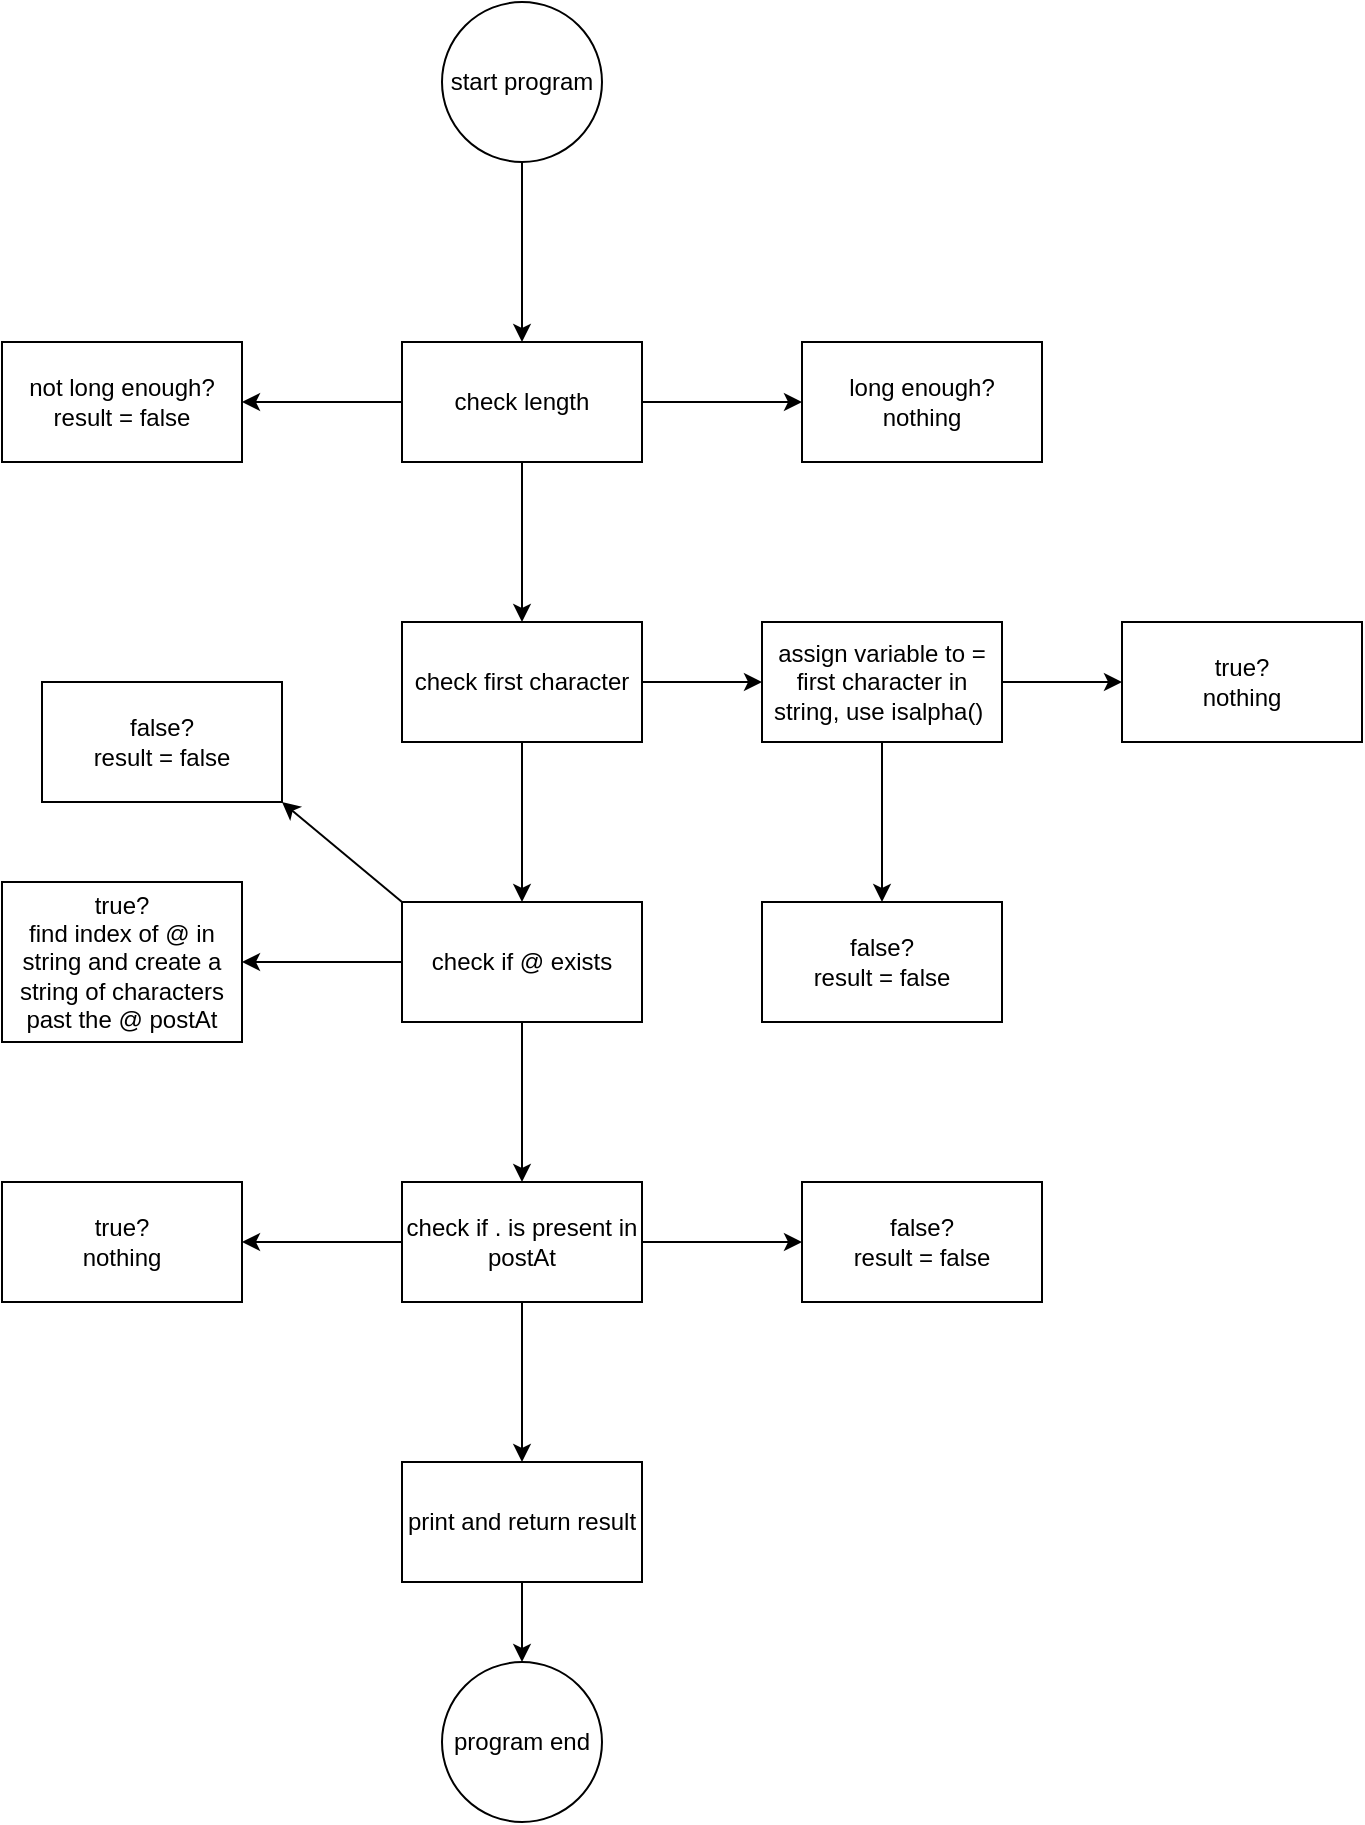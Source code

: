 <mxfile>
    <diagram id="eXQVTyb2f4fqpCs7txeJ" name="Page-1">
        <mxGraphModel dx="608" dy="288" grid="1" gridSize="10" guides="1" tooltips="1" connect="1" arrows="1" fold="1" page="1" pageScale="1" pageWidth="850" pageHeight="1100" math="0" shadow="0">
            <root>
                <mxCell id="0"/>
                <mxCell id="1" parent="0"/>
                <mxCell id="4" value="" style="edgeStyle=none;html=1;" edge="1" parent="1" source="2" target="3">
                    <mxGeometry relative="1" as="geometry"/>
                </mxCell>
                <mxCell id="2" value="start program" style="ellipse;whiteSpace=wrap;html=1;aspect=fixed;" vertex="1" parent="1">
                    <mxGeometry x="280" y="120" width="80" height="80" as="geometry"/>
                </mxCell>
                <mxCell id="6" value="" style="edgeStyle=none;html=1;" edge="1" parent="1" source="3" target="5">
                    <mxGeometry relative="1" as="geometry"/>
                </mxCell>
                <mxCell id="8" value="" style="edgeStyle=none;html=1;" edge="1" parent="1" source="3" target="7">
                    <mxGeometry relative="1" as="geometry"/>
                </mxCell>
                <mxCell id="10" value="" style="edgeStyle=none;html=1;" edge="1" parent="1" source="3" target="9">
                    <mxGeometry relative="1" as="geometry"/>
                </mxCell>
                <mxCell id="3" value="check length" style="whiteSpace=wrap;html=1;" vertex="1" parent="1">
                    <mxGeometry x="260" y="290" width="120" height="60" as="geometry"/>
                </mxCell>
                <mxCell id="12" style="edgeStyle=none;html=1;exitX=1;exitY=0.5;exitDx=0;exitDy=0;entryX=0;entryY=0.5;entryDx=0;entryDy=0;" edge="1" parent="1" source="5" target="11">
                    <mxGeometry relative="1" as="geometry"/>
                </mxCell>
                <mxCell id="18" value="" style="edgeStyle=none;html=1;" edge="1" parent="1" source="5" target="17">
                    <mxGeometry relative="1" as="geometry"/>
                </mxCell>
                <mxCell id="5" value="check first character" style="whiteSpace=wrap;html=1;" vertex="1" parent="1">
                    <mxGeometry x="260" y="430" width="120" height="60" as="geometry"/>
                </mxCell>
                <mxCell id="7" value="long enough? &lt;br&gt;nothing" style="whiteSpace=wrap;html=1;" vertex="1" parent="1">
                    <mxGeometry x="460" y="290" width="120" height="60" as="geometry"/>
                </mxCell>
                <mxCell id="9" value="not long enough?&lt;br&gt;result = false" style="whiteSpace=wrap;html=1;" vertex="1" parent="1">
                    <mxGeometry x="60" y="290" width="120" height="60" as="geometry"/>
                </mxCell>
                <mxCell id="14" style="edgeStyle=none;html=1;exitX=1;exitY=0.5;exitDx=0;exitDy=0;entryX=0;entryY=0.5;entryDx=0;entryDy=0;" edge="1" parent="1" source="11" target="13">
                    <mxGeometry relative="1" as="geometry"/>
                </mxCell>
                <mxCell id="16" value="" style="edgeStyle=none;html=1;" edge="1" parent="1" source="11" target="15">
                    <mxGeometry relative="1" as="geometry"/>
                </mxCell>
                <mxCell id="11" value="assign variable to = first character in string, use isalpha()&amp;nbsp;" style="whiteSpace=wrap;html=1;" vertex="1" parent="1">
                    <mxGeometry x="440" y="430" width="120" height="60" as="geometry"/>
                </mxCell>
                <mxCell id="13" value="true?&lt;br&gt;nothing" style="whiteSpace=wrap;html=1;" vertex="1" parent="1">
                    <mxGeometry x="620" y="430" width="120" height="60" as="geometry"/>
                </mxCell>
                <mxCell id="15" value="false?&lt;br&gt;result = false" style="whiteSpace=wrap;html=1;" vertex="1" parent="1">
                    <mxGeometry x="440" y="570" width="120" height="60" as="geometry"/>
                </mxCell>
                <mxCell id="22" value="" style="edgeStyle=none;html=1;" edge="1" parent="1" source="17" target="21">
                    <mxGeometry relative="1" as="geometry"/>
                </mxCell>
                <mxCell id="23" style="edgeStyle=none;html=1;exitX=0;exitY=0;exitDx=0;exitDy=0;" edge="1" parent="1" source="17">
                    <mxGeometry relative="1" as="geometry">
                        <mxPoint x="200" y="520" as="targetPoint"/>
                    </mxGeometry>
                </mxCell>
                <mxCell id="26" value="" style="edgeStyle=none;html=1;" edge="1" parent="1" source="17" target="25">
                    <mxGeometry relative="1" as="geometry"/>
                </mxCell>
                <mxCell id="17" value="check if @ exists" style="whiteSpace=wrap;html=1;" vertex="1" parent="1">
                    <mxGeometry x="260" y="570" width="120" height="60" as="geometry"/>
                </mxCell>
                <mxCell id="21" value="true?&lt;br&gt;find index of @ in string and create a string of characters past the @ postAt" style="whiteSpace=wrap;html=1;" vertex="1" parent="1">
                    <mxGeometry x="60" y="560" width="120" height="80" as="geometry"/>
                </mxCell>
                <mxCell id="24" value="false?&lt;br&gt;result = false" style="whiteSpace=wrap;html=1;" vertex="1" parent="1">
                    <mxGeometry x="80" y="460" width="120" height="60" as="geometry"/>
                </mxCell>
                <mxCell id="28" value="" style="edgeStyle=none;html=1;" edge="1" parent="1" source="25" target="27">
                    <mxGeometry relative="1" as="geometry"/>
                </mxCell>
                <mxCell id="30" value="" style="edgeStyle=none;html=1;" edge="1" parent="1" source="25" target="29">
                    <mxGeometry relative="1" as="geometry"/>
                </mxCell>
                <mxCell id="34" value="" style="edgeStyle=none;html=1;" edge="1" parent="1" source="25" target="33">
                    <mxGeometry relative="1" as="geometry"/>
                </mxCell>
                <mxCell id="25" value="check if . is present in postAt" style="whiteSpace=wrap;html=1;" vertex="1" parent="1">
                    <mxGeometry x="260" y="710" width="120" height="60" as="geometry"/>
                </mxCell>
                <mxCell id="27" value="true?&lt;br&gt;nothing" style="whiteSpace=wrap;html=1;" vertex="1" parent="1">
                    <mxGeometry x="60" y="710" width="120" height="60" as="geometry"/>
                </mxCell>
                <mxCell id="29" value="false?&lt;br&gt;result = false" style="whiteSpace=wrap;html=1;" vertex="1" parent="1">
                    <mxGeometry x="460" y="710" width="120" height="60" as="geometry"/>
                </mxCell>
                <mxCell id="37" style="edgeStyle=none;html=1;exitX=0.5;exitY=1;exitDx=0;exitDy=0;entryX=0.5;entryY=0;entryDx=0;entryDy=0;" edge="1" parent="1" source="33" target="35">
                    <mxGeometry relative="1" as="geometry"/>
                </mxCell>
                <mxCell id="33" value="print and return result" style="whiteSpace=wrap;html=1;" vertex="1" parent="1">
                    <mxGeometry x="260" y="850" width="120" height="60" as="geometry"/>
                </mxCell>
                <mxCell id="35" value="program end" style="ellipse;whiteSpace=wrap;html=1;" vertex="1" parent="1">
                    <mxGeometry x="280" y="950" width="80" height="80" as="geometry"/>
                </mxCell>
            </root>
        </mxGraphModel>
    </diagram>
</mxfile>